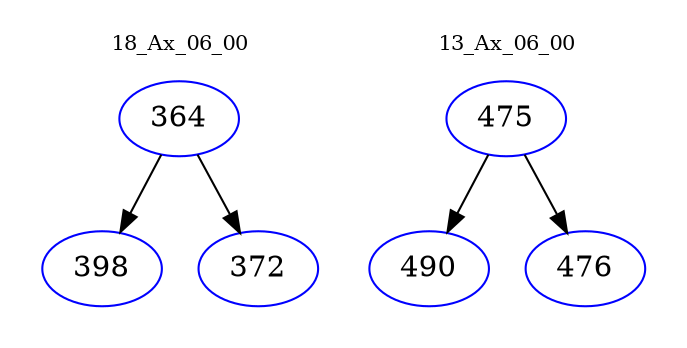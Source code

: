 digraph{
subgraph cluster_0 {
color = white
label = "18_Ax_06_00";
fontsize=10;
T0_364 [label="364", color="blue"]
T0_364 -> T0_398 [color="black"]
T0_398 [label="398", color="blue"]
T0_364 -> T0_372 [color="black"]
T0_372 [label="372", color="blue"]
}
subgraph cluster_1 {
color = white
label = "13_Ax_06_00";
fontsize=10;
T1_475 [label="475", color="blue"]
T1_475 -> T1_490 [color="black"]
T1_490 [label="490", color="blue"]
T1_475 -> T1_476 [color="black"]
T1_476 [label="476", color="blue"]
}
}
